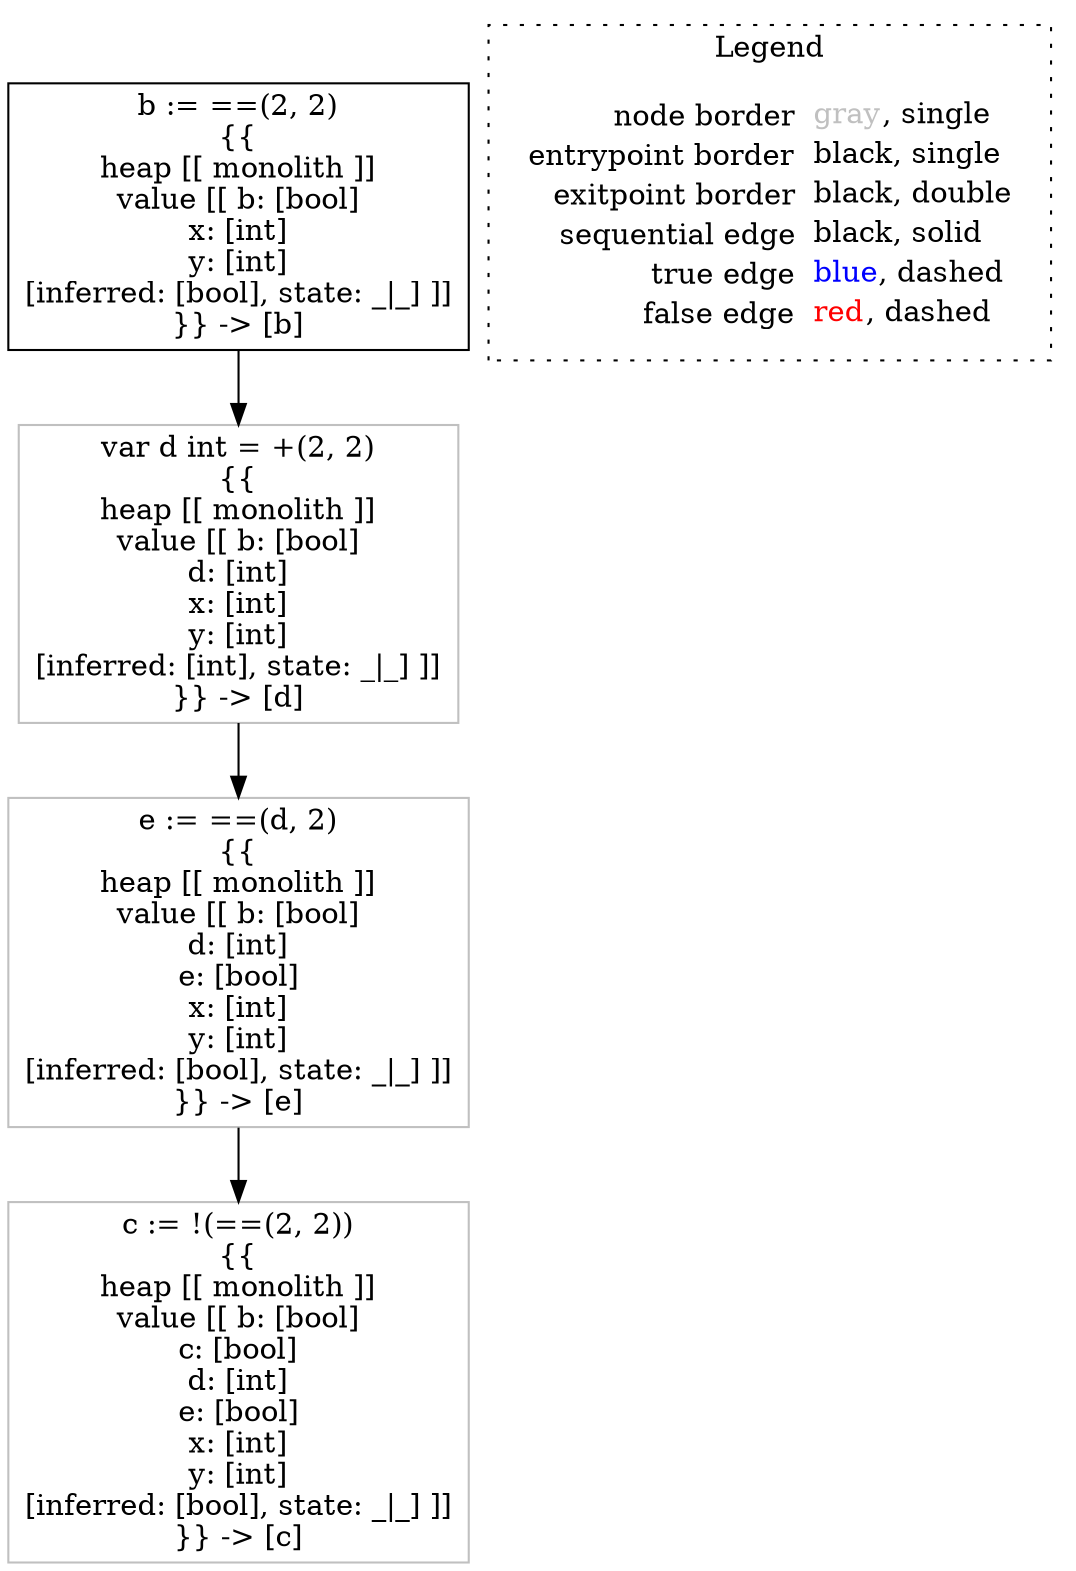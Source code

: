 digraph {
	"node0" [shape="rect",color="black",label=<b := ==(2, 2)<BR/>{{<BR/>heap [[ monolith ]]<BR/>value [[ b: [bool]<BR/>x: [int]<BR/>y: [int]<BR/>[inferred: [bool], state: _|_] ]]<BR/>}} -&gt; [b]>];
	"node1" [shape="rect",color="gray",label=<c := !(==(2, 2))<BR/>{{<BR/>heap [[ monolith ]]<BR/>value [[ b: [bool]<BR/>c: [bool]<BR/>d: [int]<BR/>e: [bool]<BR/>x: [int]<BR/>y: [int]<BR/>[inferred: [bool], state: _|_] ]]<BR/>}} -&gt; [c]>];
	"node2" [shape="rect",color="gray",label=<e := ==(d, 2)<BR/>{{<BR/>heap [[ monolith ]]<BR/>value [[ b: [bool]<BR/>d: [int]<BR/>e: [bool]<BR/>x: [int]<BR/>y: [int]<BR/>[inferred: [bool], state: _|_] ]]<BR/>}} -&gt; [e]>];
	"node3" [shape="rect",color="gray",label=<var d int = +(2, 2)<BR/>{{<BR/>heap [[ monolith ]]<BR/>value [[ b: [bool]<BR/>d: [int]<BR/>x: [int]<BR/>y: [int]<BR/>[inferred: [int], state: _|_] ]]<BR/>}} -&gt; [d]>];
	"node2" -> "node1" [color="black"];
	"node0" -> "node3" [color="black"];
	"node3" -> "node2" [color="black"];
subgraph cluster_legend {
	label="Legend";
	style=dotted;
	node [shape=plaintext];
	"legend" [label=<<table border="0" cellpadding="2" cellspacing="0" cellborder="0"><tr><td align="right">node border&nbsp;</td><td align="left"><font color="gray">gray</font>, single</td></tr><tr><td align="right">entrypoint border&nbsp;</td><td align="left"><font color="black">black</font>, single</td></tr><tr><td align="right">exitpoint border&nbsp;</td><td align="left"><font color="black">black</font>, double</td></tr><tr><td align="right">sequential edge&nbsp;</td><td align="left"><font color="black">black</font>, solid</td></tr><tr><td align="right">true edge&nbsp;</td><td align="left"><font color="blue">blue</font>, dashed</td></tr><tr><td align="right">false edge&nbsp;</td><td align="left"><font color="red">red</font>, dashed</td></tr></table>>];
}

}
